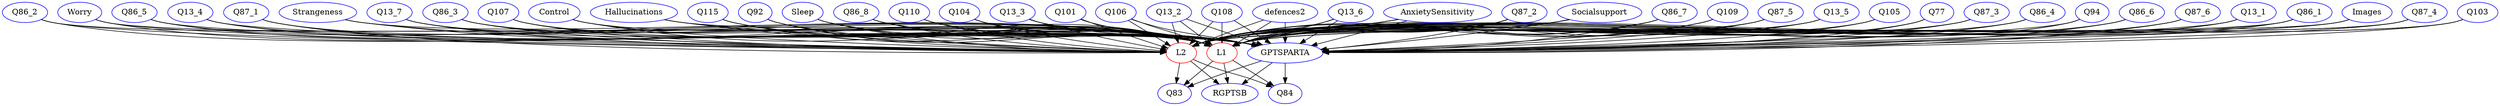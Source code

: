 digraph {
Q87_6 [color = blue]; Q13_1 [color = blue]; Q86_1 [color = blue]; Images [color = blue]; Q87_4 [color = blue]; Q103 [color = blue]; Q86_2 [color = blue]; Worry [color = blue]; Q86_5 [color = blue]; Q13_4 [color = blue]; Q87_1 [color = blue]; Strangeness [color = blue]; Q13_7 [color = blue]; Q86_3 [color = blue]; Q107 [color = blue]; Control [color = blue]; Hallucinations [color = blue]; Q115 [color = blue]; Q92 [color = blue]; Sleep [color = blue]; Q86_8 [color = blue]; Q110 [color = blue]; Q104 [color = blue]; Q13_3 [color = blue]; Q101 [color = blue]; Q106 [color = blue]; Q13_2 [color = blue]; L2 [color = red]; Q108 [color = blue]; defences2 [color = blue]; Q13_6 [color = blue]; AnxietySensitivity [color = blue]; Q87_2 [color = blue]; Socialsupport [color = blue]; Q86_7 [color = blue]; Q109 [color = blue]; Q87_5 [color = blue]; L1 [color = red]; Q13_5 [color = blue]; Q105 [color = blue]; Q77 [color = blue]; Q83 [color = blue]; Q87_3 [color = blue]; RGPTSB [color = blue]; Q86_4 [color = blue]; Q94 [color = blue]; GPTSPARTA [color = blue]; Q84 [color = blue]; Q86_6 [color = blue]; 
subgraph Undirected {
edge [dir=none, color=black]
}

subgraph Directed {
edge [color=black]
Q86_4 -> L2
Q13_3 -> L2
Socialsupport -> GPTSPARTA
Q86_7 -> L2
Q101 -> GPTSPARTA
Q94 -> L1
Strangeness -> L2
Q86_4 -> L1
Q115 -> GPTSPARTA
Q87_6 -> L2
Q13_3 -> L1
Images -> GPTSPARTA
Q86_1 -> GPTSPARTA
L1 -> RGPTSB
Hallucinations -> L2
Q13_7 -> GPTSPARTA
Q86_7 -> L1
Q104 -> GPTSPARTA
Q87_3 -> GPTSPARTA
Strangeness -> L1
Q87_6 -> L1
Q92 -> GPTSPARTA
Q87_2 -> L1
Q86_5 -> L1
Q86_6 -> GPTSPARTA
Q101 -> L2
Hallucinations -> L1
Q13_2 -> GPTSPARTA
Q13_4 -> GPTSPARTA
Q103 -> GPTSPARTA
Q115 -> L2
Q86_3 -> GPTSPARTA
Q87_4 -> L2
Socialsupport -> L1
Q86_1 -> L2
L2 -> RGPTSB
Control -> GPTSPARTA
Q13_7 -> L2
Q101 -> L1
Q87_1 -> GPTSPARTA
Q104 -> L2
Q86_2 -> GPTSPARTA
GPTSPARTA -> Q84
Q87_3 -> L2
Q87_2 -> L2
Q115 -> L1
Q86_5 -> L2
Q13_1 -> GPTSPARTA
Q108 -> GPTSPARTA
Q87_4 -> L1
Q87_5 -> GPTSPARTA
Q13_5 -> GPTSPARTA
Sleep -> GPTSPARTA
Q107 -> GPTSPARTA
Q110 -> L2
Q86_6 -> L2
Q105 -> GPTSPARTA
Worry -> GPTSPARTA
Q86_1 -> L1
Images -> L1
Q106 -> GPTSPARTA
Q13_7 -> L1
Q104 -> L1
Q13_2 -> L2
Q87_3 -> L1
Socialsupport -> L2
Q86_8 -> GPTSPARTA
Q92 -> L1
Q110 -> L1
Q109 -> GPTSPARTA
Q86_6 -> L1
Control -> L2
GPTSPARTA -> Q83
Q87_1 -> L2
Q77 -> GPTSPARTA
Q13_2 -> L1
Q13_4 -> L1
Q103 -> L1
Q86_3 -> L1
L2 -> Q84
defences2 -> GPTSPARTA
Q13_1 -> L2
Images -> L2
Q108 -> L2
Sleep -> L2
Q86_7 -> GPTSPARTA
Q13_5 -> L2
Q87_5 -> L2
Q105 -> L2
Q106 -> L2
Control -> L1
AnxietySensitivity -> GPTSPARTA
Q87_1 -> L1
Q87_6 -> GPTSPARTA
L1 -> Q84
Q92 -> L2
Q86_8 -> L2
Q13_6 -> GPTSPARTA
Q13_1 -> L1
Hallucinations -> GPTSPARTA
Q108 -> L1
Sleep -> L1
Q87_5 -> L1
Q13_5 -> L1
Q107 -> L1
Q109 -> L2
Q105 -> L1
Worry -> L1
Q106 -> L1
Q13_4 -> L2
Q103 -> L2
Q77 -> L2
Q86_3 -> L2
L2 -> Q83
Q86_8 -> L1
defences2 -> L2
Q94 -> GPTSPARTA
Q86_4 -> GPTSPARTA
Q109 -> L1
Q13_3 -> GPTSPARTA
Q86_2 -> L2
AnxietySensitivity -> L2
L1 -> Q83
Q77 -> L1
Q87_4 -> GPTSPARTA
GPTSPARTA -> RGPTSB
Q107 -> L2
Q13_6 -> L2
defences2 -> L1
Worry -> L2
Strangeness -> GPTSPARTA
Q86_2 -> L1
Q87_2 -> GPTSPARTA
AnxietySensitivity -> L1
Q86_5 -> GPTSPARTA
Q110 -> GPTSPARTA
Q94 -> L2
Q13_6 -> L1
}

}
